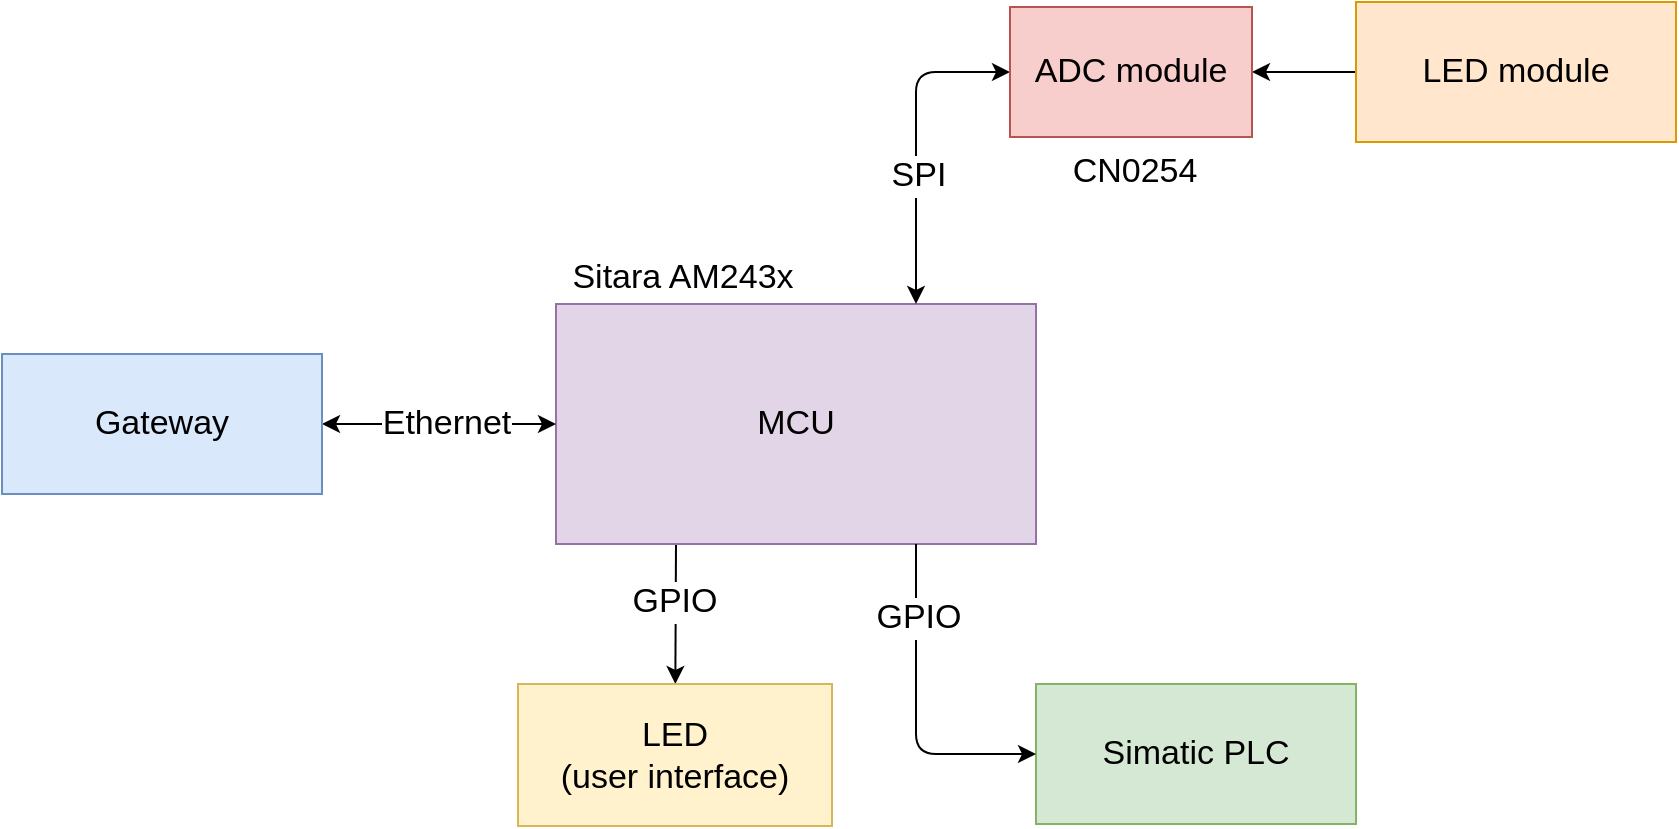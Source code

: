 <mxfile scale="3" border="0">
    <diagram id="LzTGRrPrDBO6Tm46XuKC" name="Page-1">
        <mxGraphModel dx="1834" dy="1139" grid="0" gridSize="10" guides="1" tooltips="1" connect="1" arrows="1" fold="1" page="0" pageScale="1" pageWidth="1600" pageHeight="1200" math="0" shadow="0">
            <root>
                <mxCell id="0"/>
                <mxCell id="1" parent="0"/>
                <mxCell id="16" style="edgeStyle=none;html=1;exitX=0.25;exitY=1;exitDx=0;exitDy=0;fontSize=17;" parent="1" source="3" target="15" edge="1">
                    <mxGeometry relative="1" as="geometry"/>
                </mxCell>
                <mxCell id="20" value="GPIO" style="edgeLabel;html=1;align=center;verticalAlign=middle;resizable=0;points=[];fontSize=17;" parent="16" vertex="1" connectable="0">
                    <mxGeometry x="-0.168" y="-1" relative="1" as="geometry">
                        <mxPoint as="offset"/>
                    </mxGeometry>
                </mxCell>
                <mxCell id="3" value="MCU" style="rounded=0;whiteSpace=wrap;html=1;fillColor=#e1d5e7;strokeColor=#9673a6;container=0;fontSize=17;" parent="1" vertex="1">
                    <mxGeometry x="264" y="227" width="240" height="120" as="geometry"/>
                </mxCell>
                <mxCell id="13" style="edgeStyle=none;html=1;exitX=0;exitY=0.5;exitDx=0;exitDy=0;fontSize=17;" parent="1" source="4" target="12" edge="1">
                    <mxGeometry relative="1" as="geometry"/>
                </mxCell>
                <mxCell id="4" value="LED module" style="rounded=0;whiteSpace=wrap;html=1;fillColor=#ffe6cc;strokeColor=#d79b00;container=0;fontSize=17;" parent="1" vertex="1">
                    <mxGeometry x="664" y="76" width="160" height="70" as="geometry"/>
                </mxCell>
                <mxCell id="5" value="Simatic PLC" style="rounded=0;whiteSpace=wrap;html=1;fillColor=#d5e8d4;strokeColor=#82b366;container=0;fontSize=17;" parent="1" vertex="1">
                    <mxGeometry x="504" y="417" width="160" height="70" as="geometry"/>
                </mxCell>
                <mxCell id="9" style="edgeStyle=none;html=1;exitX=1;exitY=0.5;exitDx=0;exitDy=0;entryX=0;entryY=0.5;entryDx=0;entryDy=0;startArrow=classic;startFill=1;fontSize=17;" parent="1" source="6" target="3" edge="1">
                    <mxGeometry relative="1" as="geometry"/>
                </mxCell>
                <mxCell id="17" value="Ethernet" style="edgeLabel;html=1;align=center;verticalAlign=middle;resizable=0;points=[];fontSize=17;" parent="9" vertex="1" connectable="0">
                    <mxGeometry x="-0.274" relative="1" as="geometry">
                        <mxPoint x="19" as="offset"/>
                    </mxGeometry>
                </mxCell>
                <mxCell id="6" value="Gateway" style="rounded=0;whiteSpace=wrap;html=1;fillColor=#dae8fc;strokeColor=#6c8ebf;container=0;fontSize=17;" parent="1" vertex="1">
                    <mxGeometry x="-13" y="252" width="160" height="70" as="geometry"/>
                </mxCell>
                <mxCell id="8" style="edgeStyle=orthogonalEdgeStyle;html=1;exitX=0;exitY=0.5;exitDx=0;exitDy=0;startArrow=classic;startFill=1;entryX=0.75;entryY=1;entryDx=0;entryDy=0;endArrow=none;endFill=0;fontSize=17;" parent="1" source="5" target="3" edge="1">
                    <mxGeometry relative="1" as="geometry">
                        <mxPoint x="454" y="367" as="targetPoint"/>
                    </mxGeometry>
                </mxCell>
                <mxCell id="19" value="GPIO" style="edgeLabel;html=1;align=center;verticalAlign=middle;resizable=0;points=[];fontSize=17;" parent="8" vertex="1" connectable="0">
                    <mxGeometry x="0.313" y="-1" relative="1" as="geometry">
                        <mxPoint y="-20" as="offset"/>
                    </mxGeometry>
                </mxCell>
                <mxCell id="14" style="edgeStyle=orthogonalEdgeStyle;html=1;exitX=0;exitY=0.5;exitDx=0;exitDy=0;entryX=0.75;entryY=0;entryDx=0;entryDy=0;startArrow=classic;startFill=1;fontSize=17;" parent="1" source="12" target="3" edge="1">
                    <mxGeometry relative="1" as="geometry"/>
                </mxCell>
                <mxCell id="18" value="SPI" style="edgeLabel;html=1;align=center;verticalAlign=middle;resizable=0;points=[];fontSize=17;" parent="14" vertex="1" connectable="0">
                    <mxGeometry x="0.206" y="1" relative="1" as="geometry">
                        <mxPoint as="offset"/>
                    </mxGeometry>
                </mxCell>
                <mxCell id="12" value="ADC module" style="rounded=0;whiteSpace=wrap;html=1;fillColor=#f8cecc;strokeColor=#b85450;container=0;fontSize=17;" parent="1" vertex="1">
                    <mxGeometry x="491" y="78.5" width="121" height="65" as="geometry"/>
                </mxCell>
                <mxCell id="15" value="LED&lt;br&gt;(user interface)" style="rounded=0;whiteSpace=wrap;html=1;fillColor=#fff2cc;strokeColor=#d6b656;container=0;fontSize=17;" parent="1" vertex="1">
                    <mxGeometry x="245" y="417" width="157" height="71" as="geometry"/>
                </mxCell>
                <mxCell id="21" value="CN0254" style="text;html=1;align=center;verticalAlign=middle;resizable=0;points=[];autosize=1;strokeColor=none;fillColor=none;fontSize=17;" parent="1" vertex="1">
                    <mxGeometry x="512.5" y="145" width="80" height="32" as="geometry"/>
                </mxCell>
                <mxCell id="22" value="Sitara AM243x" style="text;html=1;align=center;verticalAlign=middle;resizable=0;points=[];autosize=1;strokeColor=none;fillColor=none;fontSize=17;" parent="1" vertex="1">
                    <mxGeometry x="262" y="198" width="129" height="32" as="geometry"/>
                </mxCell>
            </root>
        </mxGraphModel>
    </diagram>
</mxfile>